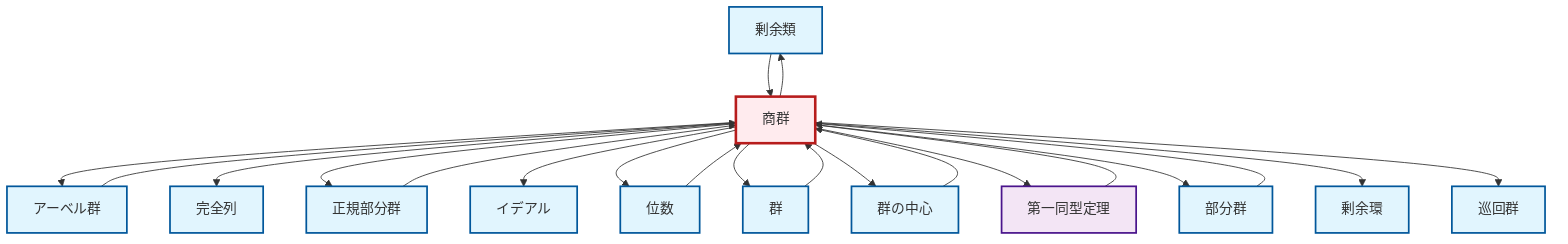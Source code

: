 graph TD
    classDef definition fill:#e1f5fe,stroke:#01579b,stroke-width:2px
    classDef theorem fill:#f3e5f5,stroke:#4a148c,stroke-width:2px
    classDef axiom fill:#fff3e0,stroke:#e65100,stroke-width:2px
    classDef example fill:#e8f5e9,stroke:#1b5e20,stroke-width:2px
    classDef current fill:#ffebee,stroke:#b71c1c,stroke-width:3px
    def-coset["剰余類"]:::definition
    def-group["群"]:::definition
    def-abelian-group["アーベル群"]:::definition
    def-quotient-group["商群"]:::definition
    def-quotient-ring["剰余環"]:::definition
    def-cyclic-group["巡回群"]:::definition
    def-order["位数"]:::definition
    def-subgroup["部分群"]:::definition
    def-normal-subgroup["正規部分群"]:::definition
    def-exact-sequence["完全列"]:::definition
    def-center-of-group["群の中心"]:::definition
    def-ideal["イデアル"]:::definition
    thm-first-isomorphism["第一同型定理"]:::theorem
    def-quotient-group --> def-abelian-group
    def-quotient-group --> def-coset
    def-quotient-group --> def-exact-sequence
    def-center-of-group --> def-quotient-group
    def-quotient-group --> def-normal-subgroup
    thm-first-isomorphism --> def-quotient-group
    def-subgroup --> def-quotient-group
    def-normal-subgroup --> def-quotient-group
    def-order --> def-quotient-group
    def-quotient-group --> def-ideal
    def-quotient-group --> def-order
    def-quotient-group --> def-group
    def-quotient-group --> def-center-of-group
    def-quotient-group --> thm-first-isomorphism
    def-quotient-group --> def-subgroup
    def-coset --> def-quotient-group
    def-abelian-group --> def-quotient-group
    def-quotient-group --> def-quotient-ring
    def-group --> def-quotient-group
    def-quotient-group --> def-cyclic-group
    class def-quotient-group current